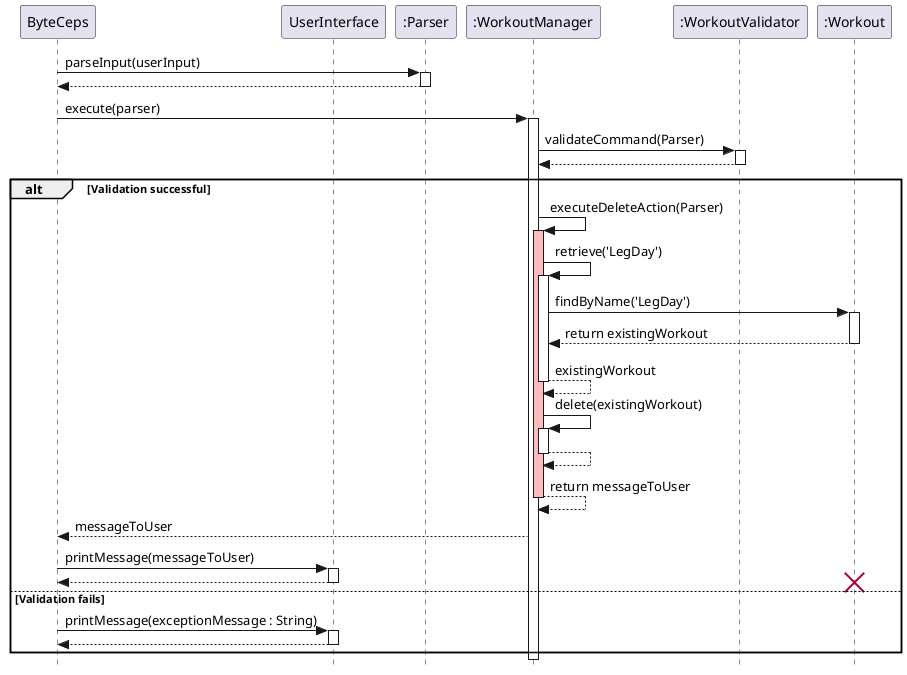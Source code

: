 @startuml SequenceDiagram

skinparam classAttributeIconSize 0
skinparam style strictuml

participant ByteCeps as User
participant UserInterface
participant ":Parser" as Parser
participant ":WorkoutManager" as WorkoutManager
participant ":WorkoutValidator" as Validator
participant ":Workout" as Workout

User -> Parser : parseInput(userInput)
activate Parser
User <-- Parser
deactivate Parser

User -> WorkoutManager : execute(parser)
activate WorkoutManager

WorkoutManager -> Validator : validateCommand(Parser)
activate Validator
Validator --> WorkoutManager :
deactivate Validator

alt Validation successful
    WorkoutManager -> WorkoutManager : executeDeleteAction(Parser)
    activate WorkoutManager #FFBBBB

    WorkoutManager -> WorkoutManager : retrieve('LegDay')
    activate WorkoutManager
    WorkoutManager -> Workout : findByName('LegDay')
    activate Workout
    Workout --> WorkoutManager : return existingWorkout
    deactivate Workout
    WorkoutManager --> WorkoutManager : existingWorkout
    deactivate WorkoutManager #FFBBBB

    WorkoutManager -> WorkoutManager : delete(existingWorkout)
    activate WorkoutManager
    WorkoutManager --> WorkoutManager :
    deactivate WorkoutManager


    WorkoutManager --> WorkoutManager : return messageToUser
    deactivate WorkoutManager #FFBBBB
    WorkoutManager --> User : messageToUser
    User -> UserInterface: printMessage(messageToUser)
    activate UserInterface
    UserInterface --> User
    deactivate UserInterface

    destroy Workout

else Validation fails
    User -> UserInterface: printMessage(exceptionMessage : String)
    activate UserInterface
    UserInterface --> User:
    deactivate UserInterface
end

deactivate WorkoutManager
deactivate Parser

@enduml
